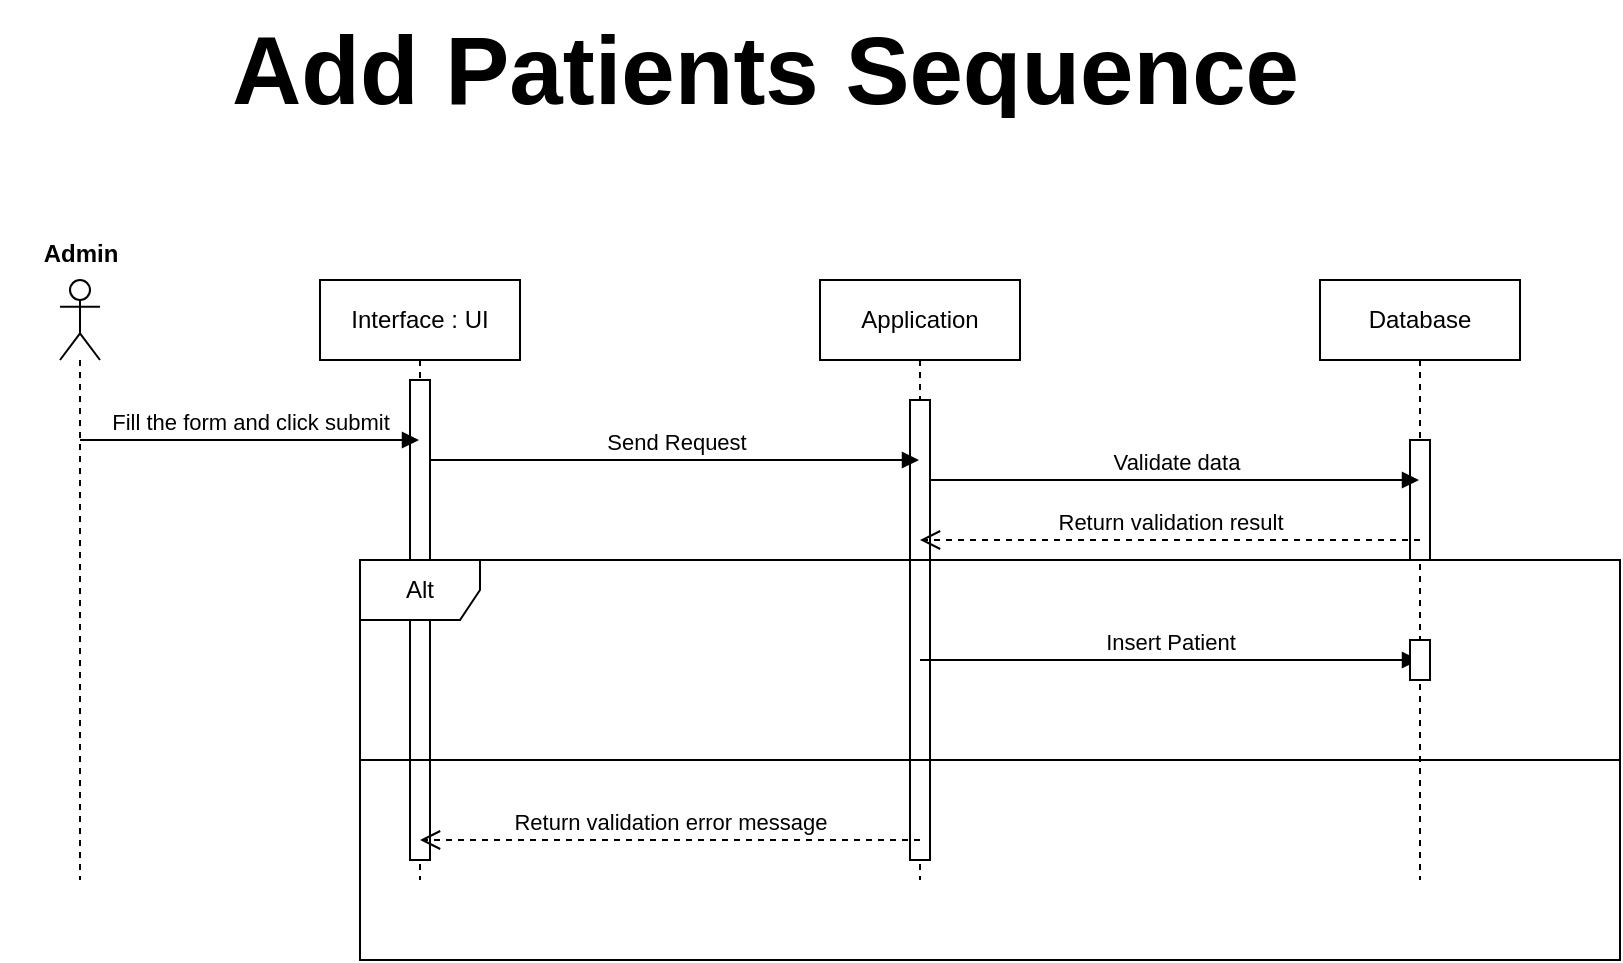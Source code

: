 <mxfile version="21.1.8" type="device">
  <diagram name="Page-1" id="2YBvvXClWsGukQMizWep">
    <mxGraphModel dx="1290" dy="619" grid="1" gridSize="10" guides="1" tooltips="1" connect="1" arrows="1" fold="1" page="1" pageScale="1" pageWidth="850" pageHeight="1100" math="0" shadow="0">
      <root>
        <mxCell id="0" />
        <mxCell id="1" parent="0" />
        <mxCell id="fKNL-MRCCNsjeBpJYRAn-3" value="Interface : UI" style="shape=umlLifeline;perimeter=lifelinePerimeter;whiteSpace=wrap;html=1;container=1;dropTarget=0;collapsible=0;recursiveResize=0;outlineConnect=0;portConstraint=eastwest;newEdgeStyle={&quot;edgeStyle&quot;:&quot;elbowEdgeStyle&quot;,&quot;elbow&quot;:&quot;vertical&quot;,&quot;curved&quot;:0,&quot;rounded&quot;:0};" vertex="1" parent="1">
          <mxGeometry x="160" y="160" width="100" height="300" as="geometry" />
        </mxCell>
        <mxCell id="fKNL-MRCCNsjeBpJYRAn-4" value="Application" style="shape=umlLifeline;perimeter=lifelinePerimeter;whiteSpace=wrap;html=1;container=1;dropTarget=0;collapsible=0;recursiveResize=0;outlineConnect=0;portConstraint=eastwest;newEdgeStyle={&quot;edgeStyle&quot;:&quot;elbowEdgeStyle&quot;,&quot;elbow&quot;:&quot;vertical&quot;,&quot;curved&quot;:0,&quot;rounded&quot;:0};" vertex="1" parent="1">
          <mxGeometry x="410" y="160" width="100" height="300" as="geometry" />
        </mxCell>
        <mxCell id="fKNL-MRCCNsjeBpJYRAn-23" value="" style="html=1;points=[];perimeter=orthogonalPerimeter;outlineConnect=0;targetShapes=umlLifeline;portConstraint=eastwest;newEdgeStyle={&quot;edgeStyle&quot;:&quot;elbowEdgeStyle&quot;,&quot;elbow&quot;:&quot;vertical&quot;,&quot;curved&quot;:0,&quot;rounded&quot;:0};" vertex="1" parent="1">
          <mxGeometry x="205" y="210" width="10" height="240" as="geometry" />
        </mxCell>
        <mxCell id="fKNL-MRCCNsjeBpJYRAn-2" value="" style="shape=umlLifeline;perimeter=lifelinePerimeter;whiteSpace=wrap;html=1;container=1;dropTarget=0;collapsible=0;recursiveResize=0;outlineConnect=0;portConstraint=eastwest;newEdgeStyle={&quot;edgeStyle&quot;:&quot;elbowEdgeStyle&quot;,&quot;elbow&quot;:&quot;vertical&quot;,&quot;curved&quot;:0,&quot;rounded&quot;:0};participant=umlActor;size=40;" vertex="1" parent="1">
          <mxGeometry x="30" y="160" width="20" height="300" as="geometry" />
        </mxCell>
        <mxCell id="fKNL-MRCCNsjeBpJYRAn-25" value="" style="html=1;points=[];perimeter=orthogonalPerimeter;outlineConnect=0;targetShapes=umlLifeline;portConstraint=eastwest;newEdgeStyle={&quot;edgeStyle&quot;:&quot;elbowEdgeStyle&quot;,&quot;elbow&quot;:&quot;vertical&quot;,&quot;curved&quot;:0,&quot;rounded&quot;:0};" vertex="1" parent="1">
          <mxGeometry x="455" y="220" width="10" height="230" as="geometry" />
        </mxCell>
        <mxCell id="fKNL-MRCCNsjeBpJYRAn-5" value="Database" style="shape=umlLifeline;perimeter=lifelinePerimeter;whiteSpace=wrap;html=1;container=1;dropTarget=0;collapsible=0;recursiveResize=0;outlineConnect=0;portConstraint=eastwest;newEdgeStyle={&quot;edgeStyle&quot;:&quot;elbowEdgeStyle&quot;,&quot;elbow&quot;:&quot;vertical&quot;,&quot;curved&quot;:0,&quot;rounded&quot;:0};" vertex="1" parent="1">
          <mxGeometry x="660" y="160" width="100" height="300" as="geometry" />
        </mxCell>
        <mxCell id="fKNL-MRCCNsjeBpJYRAn-20" value="" style="html=1;points=[];perimeter=orthogonalPerimeter;outlineConnect=0;targetShapes=umlLifeline;portConstraint=eastwest;newEdgeStyle={&quot;edgeStyle&quot;:&quot;elbowEdgeStyle&quot;,&quot;elbow&quot;:&quot;vertical&quot;,&quot;curved&quot;:0,&quot;rounded&quot;:0};" vertex="1" parent="fKNL-MRCCNsjeBpJYRAn-5">
          <mxGeometry x="45" y="80" width="10" height="60" as="geometry" />
        </mxCell>
        <mxCell id="fKNL-MRCCNsjeBpJYRAn-6" value="Fill the form and click submit" style="html=1;verticalAlign=bottom;endArrow=block;edgeStyle=elbowEdgeStyle;elbow=vertical;curved=0;rounded=0;" edge="1" parent="1" source="fKNL-MRCCNsjeBpJYRAn-2" target="fKNL-MRCCNsjeBpJYRAn-3">
          <mxGeometry width="80" relative="1" as="geometry">
            <mxPoint x="380" y="320" as="sourcePoint" />
            <mxPoint x="460" y="320" as="targetPoint" />
            <Array as="points">
              <mxPoint x="140" y="240" />
            </Array>
          </mxGeometry>
        </mxCell>
        <mxCell id="fKNL-MRCCNsjeBpJYRAn-7" value="Send&amp;nbsp;Request" style="html=1;verticalAlign=bottom;endArrow=block;edgeStyle=elbowEdgeStyle;elbow=vertical;curved=0;rounded=0;" edge="1" parent="1" source="fKNL-MRCCNsjeBpJYRAn-23" target="fKNL-MRCCNsjeBpJYRAn-4">
          <mxGeometry width="80" relative="1" as="geometry">
            <mxPoint x="380" y="320" as="sourcePoint" />
            <mxPoint x="450" y="250" as="targetPoint" />
            <Array as="points">
              <mxPoint x="370" y="250" />
              <mxPoint x="240" y="250" />
              <mxPoint x="290" y="260" />
              <mxPoint x="380" y="270" />
            </Array>
          </mxGeometry>
        </mxCell>
        <mxCell id="fKNL-MRCCNsjeBpJYRAn-8" value="Validate data" style="html=1;verticalAlign=bottom;endArrow=block;edgeStyle=elbowEdgeStyle;elbow=vertical;curved=0;rounded=0;" edge="1" parent="1" source="fKNL-MRCCNsjeBpJYRAn-25" target="fKNL-MRCCNsjeBpJYRAn-5">
          <mxGeometry width="80" relative="1" as="geometry">
            <mxPoint x="560" y="290" as="sourcePoint" />
            <mxPoint x="640" y="290" as="targetPoint" />
            <Array as="points">
              <mxPoint x="520" y="260" />
              <mxPoint x="490" y="230" />
              <mxPoint x="520" y="270" />
              <mxPoint x="500" y="220" />
              <mxPoint x="610" y="270" />
              <mxPoint x="680" y="270" />
              <mxPoint x="680" y="280" />
            </Array>
          </mxGeometry>
        </mxCell>
        <mxCell id="fKNL-MRCCNsjeBpJYRAn-10" value="Return validation result" style="html=1;verticalAlign=bottom;endArrow=open;dashed=1;endSize=8;edgeStyle=elbowEdgeStyle;elbow=vertical;curved=0;rounded=0;" edge="1" parent="1" target="fKNL-MRCCNsjeBpJYRAn-4">
          <mxGeometry relative="1" as="geometry">
            <mxPoint x="710" y="290" as="sourcePoint" />
            <mxPoint x="630" y="290" as="targetPoint" />
          </mxGeometry>
        </mxCell>
        <mxCell id="fKNL-MRCCNsjeBpJYRAn-11" value="Alt" style="shape=umlFrame;whiteSpace=wrap;html=1;pointerEvents=0;" vertex="1" parent="1">
          <mxGeometry x="180" y="300" width="630" height="200" as="geometry" />
        </mxCell>
        <mxCell id="fKNL-MRCCNsjeBpJYRAn-12" value="" style="line;strokeWidth=1;fillColor=none;align=left;verticalAlign=middle;spacingTop=-1;spacingLeft=3;spacingRight=3;rotatable=0;labelPosition=right;points=[];portConstraint=eastwest;strokeColor=inherit;" vertex="1" parent="1">
          <mxGeometry x="180" y="396" width="630" height="8" as="geometry" />
        </mxCell>
        <mxCell id="fKNL-MRCCNsjeBpJYRAn-15" value="&lt;b&gt;&lt;font style=&quot;font-size: 48px;&quot;&gt;Add Patients Sequence&lt;/font&gt;&lt;/b&gt;" style="text;strokeColor=none;fillColor=none;align=left;verticalAlign=top;spacingLeft=4;spacingRight=4;overflow=hidden;rotatable=0;points=[[0,0.5],[1,0.5]];portConstraint=eastwest;whiteSpace=wrap;html=1;" vertex="1" parent="1">
          <mxGeometry x="110" y="20" width="550" height="56" as="geometry" />
        </mxCell>
        <mxCell id="fKNL-MRCCNsjeBpJYRAn-16" value="Insert Patient" style="html=1;verticalAlign=bottom;endArrow=block;edgeStyle=elbowEdgeStyle;elbow=vertical;curved=0;rounded=0;" edge="1" parent="1" target="fKNL-MRCCNsjeBpJYRAn-5">
          <mxGeometry width="80" relative="1" as="geometry">
            <mxPoint x="460" y="350" as="sourcePoint" />
            <mxPoint x="540" y="350" as="targetPoint" />
          </mxGeometry>
        </mxCell>
        <mxCell id="fKNL-MRCCNsjeBpJYRAn-21" value="" style="html=1;points=[];perimeter=orthogonalPerimeter;outlineConnect=0;targetShapes=umlLifeline;portConstraint=eastwest;newEdgeStyle={&quot;edgeStyle&quot;:&quot;elbowEdgeStyle&quot;,&quot;elbow&quot;:&quot;vertical&quot;,&quot;curved&quot;:0,&quot;rounded&quot;:0};" vertex="1" parent="1">
          <mxGeometry x="705" y="340" width="10" height="20" as="geometry" />
        </mxCell>
        <mxCell id="fKNL-MRCCNsjeBpJYRAn-17" value="Return validation error message" style="html=1;verticalAlign=bottom;endArrow=open;dashed=1;endSize=8;edgeStyle=elbowEdgeStyle;elbow=vertical;curved=0;rounded=0;" edge="1" parent="1" target="fKNL-MRCCNsjeBpJYRAn-3">
          <mxGeometry relative="1" as="geometry">
            <mxPoint x="460" y="440" as="sourcePoint" />
            <mxPoint x="380" y="420" as="targetPoint" />
            <Array as="points">
              <mxPoint x="390" y="440" />
            </Array>
          </mxGeometry>
        </mxCell>
        <mxCell id="fKNL-MRCCNsjeBpJYRAn-22" value="" style="html=1;verticalAlign=bottom;endArrow=block;edgeStyle=elbowEdgeStyle;elbow=vertical;curved=0;rounded=0;" edge="1" parent="1" source="fKNL-MRCCNsjeBpJYRAn-3" target="fKNL-MRCCNsjeBpJYRAn-23">
          <mxGeometry width="80" relative="1" as="geometry">
            <mxPoint x="210" y="250" as="sourcePoint" />
            <mxPoint x="460" y="250" as="targetPoint" />
            <Array as="points" />
          </mxGeometry>
        </mxCell>
        <mxCell id="fKNL-MRCCNsjeBpJYRAn-24" value="" style="html=1;verticalAlign=bottom;endArrow=block;edgeStyle=elbowEdgeStyle;elbow=vertical;curved=0;rounded=0;" edge="1" parent="1" source="fKNL-MRCCNsjeBpJYRAn-4" target="fKNL-MRCCNsjeBpJYRAn-25">
          <mxGeometry width="80" relative="1" as="geometry">
            <mxPoint x="460" y="260" as="sourcePoint" />
            <mxPoint x="710" y="260" as="targetPoint" />
            <Array as="points" />
          </mxGeometry>
        </mxCell>
        <mxCell id="fKNL-MRCCNsjeBpJYRAn-26" value="Admin" style="text;align=center;fontStyle=1;verticalAlign=middle;spacingLeft=3;spacingRight=3;strokeColor=none;rotatable=0;points=[[0,0.5],[1,0.5]];portConstraint=eastwest;html=1;" vertex="1" parent="1">
          <mxGeometry y="134" width="80" height="26" as="geometry" />
        </mxCell>
      </root>
    </mxGraphModel>
  </diagram>
</mxfile>
